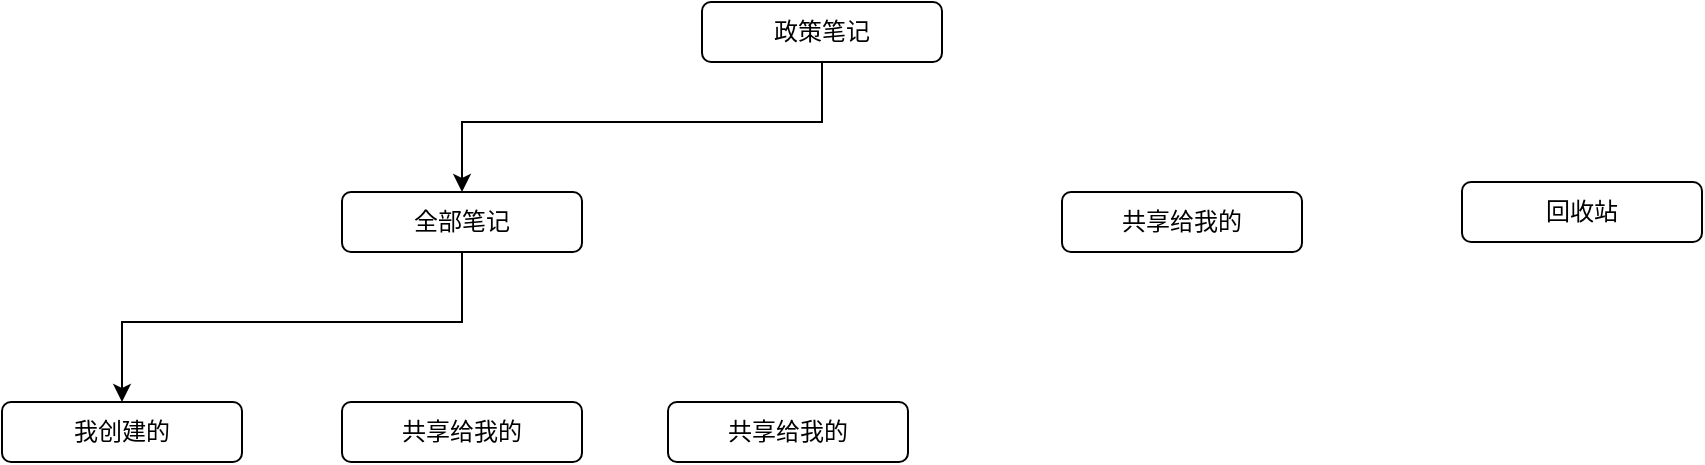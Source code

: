 <mxfile pages="1" version="11.2.3" type="github"><diagram id="kXTDntnq_qw3DYcFo30L" name="Page-1"><mxGraphModel dx="1851" dy="533" grid="1" gridSize="10" guides="1" tooltips="1" connect="1" arrows="1" fold="1" page="1" pageScale="1" pageWidth="827" pageHeight="1169" math="0" shadow="0"><root><mxCell id="0"/><mxCell id="1" parent="0"/><mxCell id="Y68MPodD9u_XzoxLgVwU-5" style="edgeStyle=orthogonalEdgeStyle;rounded=0;orthogonalLoop=1;jettySize=auto;html=1;entryX=0.5;entryY=0;entryDx=0;entryDy=0;exitX=0.5;exitY=1;exitDx=0;exitDy=0;" parent="1" source="Y68MPodD9u_XzoxLgVwU-2" target="Y68MPodD9u_XzoxLgVwU-4" edge="1"><mxGeometry relative="1" as="geometry"><Array as="points"><mxPoint x="320" y="100"/><mxPoint x="140" y="100"/></Array></mxGeometry></mxCell><mxCell id="Y68MPodD9u_XzoxLgVwU-2" value="政策笔记" style="rounded=1;whiteSpace=wrap;html=1;" parent="1" vertex="1"><mxGeometry x="260" y="40" width="120" height="30" as="geometry"/></mxCell><mxCell id="LJtez-8Jy1MgmG334PsE-6" style="edgeStyle=orthogonalEdgeStyle;rounded=0;orthogonalLoop=1;jettySize=auto;html=1;" edge="1" parent="1" source="Y68MPodD9u_XzoxLgVwU-4" target="LJtez-8Jy1MgmG334PsE-3"><mxGeometry relative="1" as="geometry"><Array as="points"><mxPoint x="140" y="200"/><mxPoint x="-30" y="200"/></Array></mxGeometry></mxCell><mxCell id="Y68MPodD9u_XzoxLgVwU-4" value="全部笔记" style="rounded=1;whiteSpace=wrap;html=1;" parent="1" vertex="1"><mxGeometry x="80" y="135" width="120" height="30" as="geometry"/></mxCell><mxCell id="LJtez-8Jy1MgmG334PsE-1" value="共享给我的" style="rounded=1;whiteSpace=wrap;html=1;" vertex="1" parent="1"><mxGeometry x="440" y="135" width="120" height="30" as="geometry"/></mxCell><mxCell id="LJtez-8Jy1MgmG334PsE-2" value="回收站" style="rounded=1;whiteSpace=wrap;html=1;" vertex="1" parent="1"><mxGeometry x="640" y="130" width="120" height="30" as="geometry"/></mxCell><mxCell id="LJtez-8Jy1MgmG334PsE-3" value="我创建的" style="rounded=1;whiteSpace=wrap;html=1;" vertex="1" parent="1"><mxGeometry x="-90" y="240" width="120" height="30" as="geometry"/></mxCell><mxCell id="LJtez-8Jy1MgmG334PsE-4" value="共享给我的" style="rounded=1;whiteSpace=wrap;html=1;" vertex="1" parent="1"><mxGeometry x="80" y="240" width="120" height="30" as="geometry"/></mxCell><mxCell id="LJtez-8Jy1MgmG334PsE-5" value="共享给我的" style="rounded=1;whiteSpace=wrap;html=1;" vertex="1" parent="1"><mxGeometry x="243" y="240" width="120" height="30" as="geometry"/></mxCell></root></mxGraphModel></diagram></mxfile>